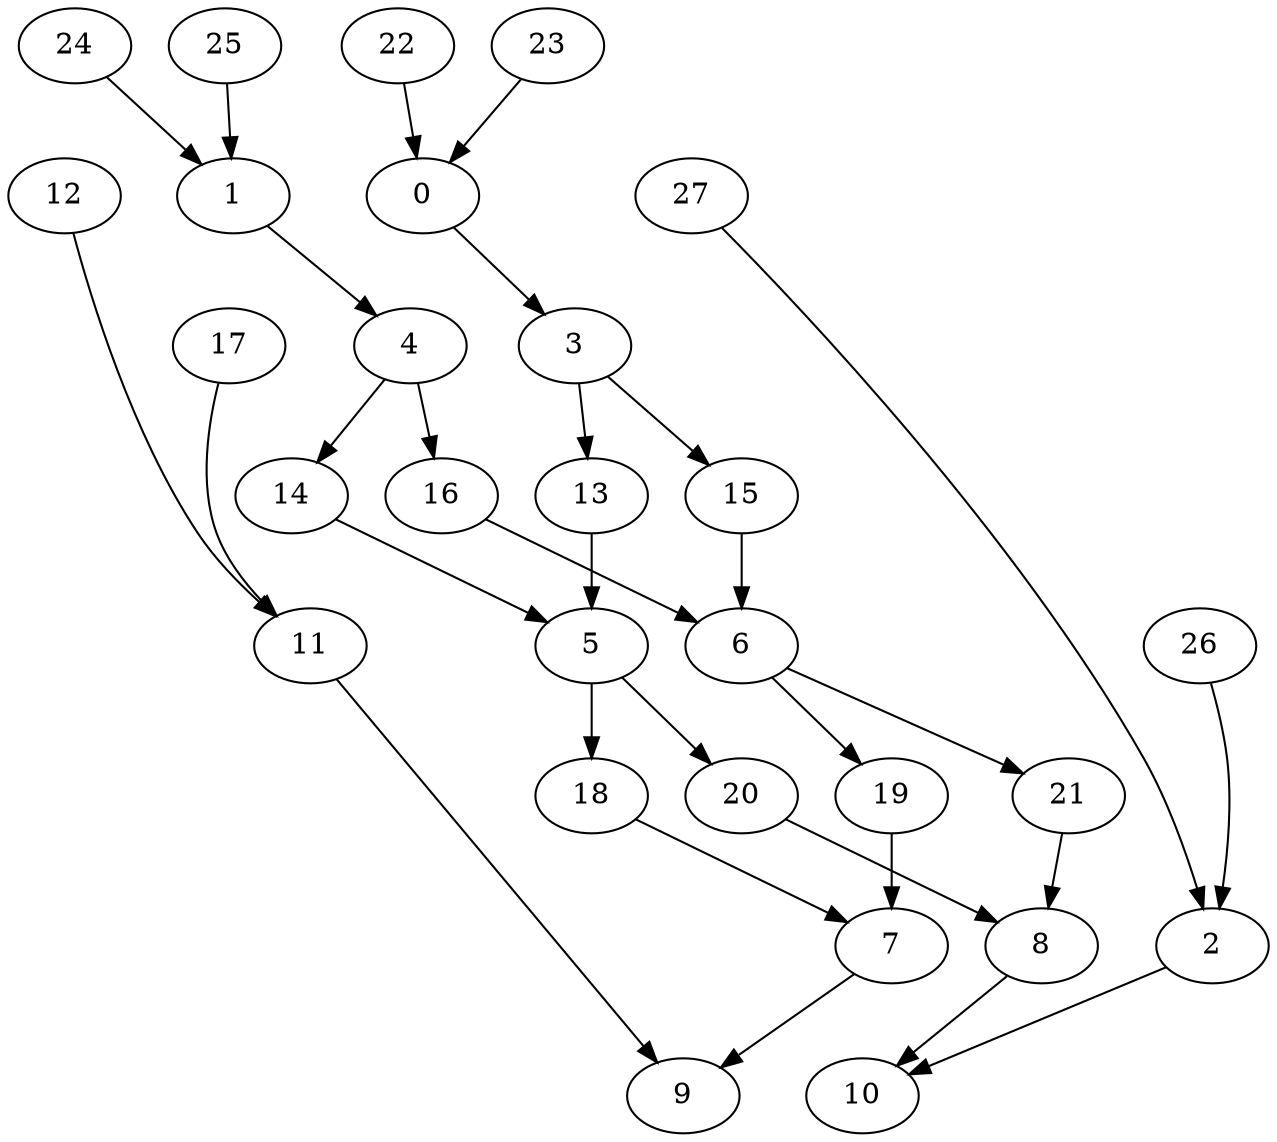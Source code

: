digraph g {
0;
1;
2;
3;
4;
5;
6;
7;
8;
9;
10;
11;
12;
13;
14;
15;
16;
17;
18;
19;
20;
21;
22;
23;
24;
25;
26;
27;
0 -> 3 [weight=0];
1 -> 4 [weight=0];
2 -> 10 [weight=0];
3 -> 13 [weight=0];
3 -> 15 [weight=0];
4 -> 14 [weight=0];
4 -> 16 [weight=0];
5 -> 18 [weight=1];
5 -> 20 [weight=0];
6 -> 19 [weight=0];
6 -> 21 [weight=0];
7 -> 9 [weight=0];
8 -> 10 [weight=0];
11 -> 9 [weight=0];
12 -> 11 [weight=0];
13 -> 5 [weight=0];
14 -> 5 [weight=0];
15 -> 6 [weight=2];
16 -> 6 [weight=0];
17 -> 11 [weight=0];
18 -> 7 [weight=0];
19 -> 7 [weight=1];
20 -> 8 [weight=0];
21 -> 8 [weight=0];
22 -> 0 [weight=0];
23 -> 0 [weight=0];
24 -> 1 [weight=0];
25 -> 1 [weight=0];
26 -> 2 [weight=0];
27 -> 2 [weight=0];
}
